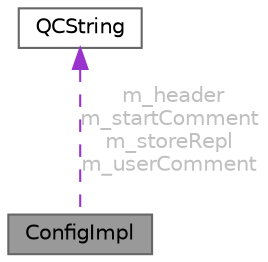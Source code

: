 digraph "ConfigImpl"
{
 // INTERACTIVE_SVG=YES
 // LATEX_PDF_SIZE
  bgcolor="transparent";
  edge [fontname=Helvetica,fontsize=10,labelfontname=Helvetica,labelfontsize=10];
  node [fontname=Helvetica,fontsize=10,shape=box,height=0.2,width=0.4];
  Node1 [id="Node000001",label="ConfigImpl",height=0.2,width=0.4,color="gray40", fillcolor="grey60", style="filled", fontcolor="black",tooltip="Singleton for configuration variables."];
  Node2 -> Node1 [id="edge1_Node000001_Node000002",dir="back",color="darkorchid3",style="dashed",label=" m_header\nm_startComment\nm_storeRepl\nm_userComment",fontcolor="grey" ];
  Node2 [id="Node000002",label="QCString",height=0.2,width=0.4,color="gray40", fillcolor="white", style="filled",URL="$d9/d45/class_q_c_string.html",tooltip="This is an alternative implementation of QCString."];
}
